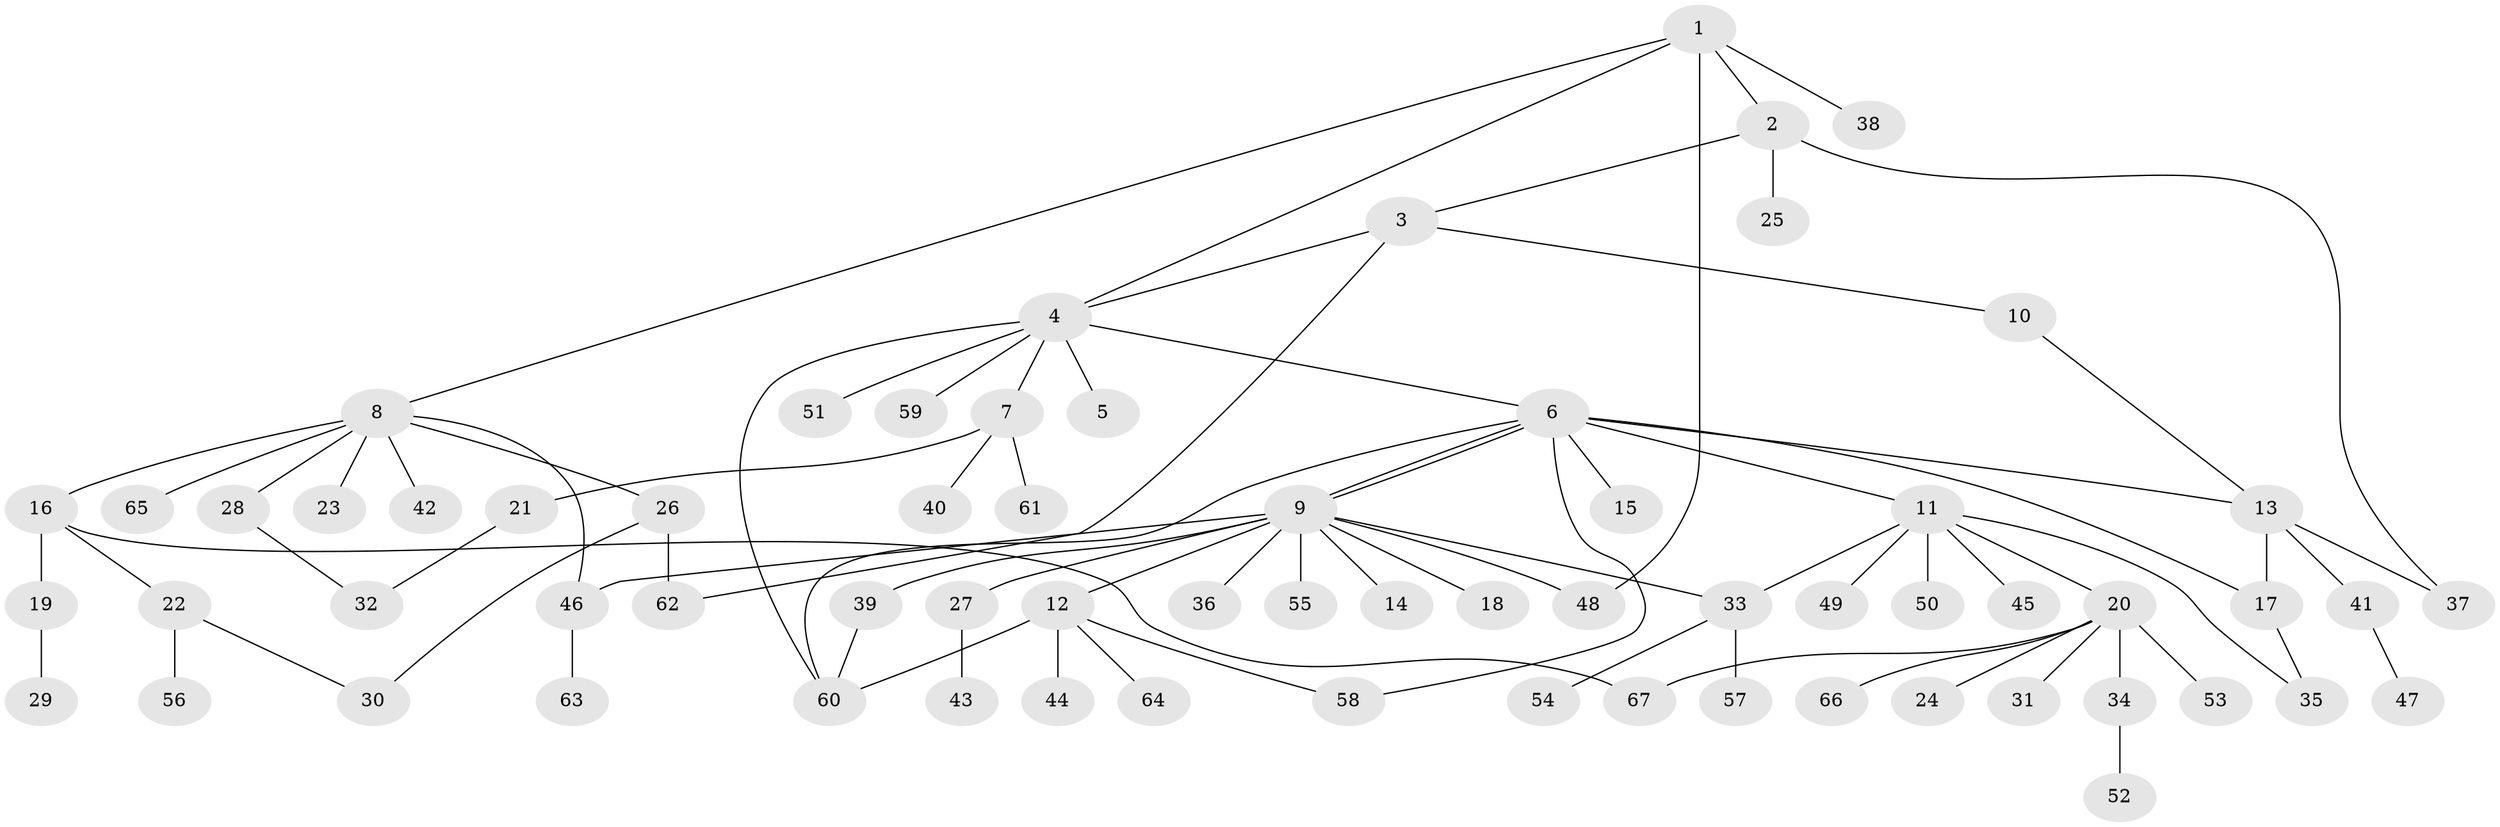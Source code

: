 // coarse degree distribution, {6: 0.058823529411764705, 9: 0.0196078431372549, 1: 0.5098039215686274, 11: 0.0196078431372549, 3: 0.0784313725490196, 8: 0.0196078431372549, 12: 0.0196078431372549, 2: 0.21568627450980393, 4: 0.058823529411764705}
// Generated by graph-tools (version 1.1) at 2025/23/03/03/25 07:23:50]
// undirected, 67 vertices, 83 edges
graph export_dot {
graph [start="1"]
  node [color=gray90,style=filled];
  1;
  2;
  3;
  4;
  5;
  6;
  7;
  8;
  9;
  10;
  11;
  12;
  13;
  14;
  15;
  16;
  17;
  18;
  19;
  20;
  21;
  22;
  23;
  24;
  25;
  26;
  27;
  28;
  29;
  30;
  31;
  32;
  33;
  34;
  35;
  36;
  37;
  38;
  39;
  40;
  41;
  42;
  43;
  44;
  45;
  46;
  47;
  48;
  49;
  50;
  51;
  52;
  53;
  54;
  55;
  56;
  57;
  58;
  59;
  60;
  61;
  62;
  63;
  64;
  65;
  66;
  67;
  1 -- 2;
  1 -- 4;
  1 -- 8;
  1 -- 38;
  1 -- 48;
  2 -- 3;
  2 -- 25;
  2 -- 37;
  3 -- 4;
  3 -- 10;
  3 -- 62;
  4 -- 5;
  4 -- 6;
  4 -- 7;
  4 -- 51;
  4 -- 59;
  4 -- 60;
  6 -- 9;
  6 -- 9;
  6 -- 11;
  6 -- 13;
  6 -- 15;
  6 -- 17;
  6 -- 58;
  6 -- 60;
  7 -- 21;
  7 -- 40;
  7 -- 61;
  8 -- 16;
  8 -- 23;
  8 -- 26;
  8 -- 28;
  8 -- 42;
  8 -- 46;
  8 -- 65;
  9 -- 12;
  9 -- 14;
  9 -- 18;
  9 -- 27;
  9 -- 33;
  9 -- 36;
  9 -- 39;
  9 -- 46;
  9 -- 48;
  9 -- 55;
  10 -- 13;
  11 -- 20;
  11 -- 33;
  11 -- 35;
  11 -- 45;
  11 -- 49;
  11 -- 50;
  12 -- 44;
  12 -- 58;
  12 -- 60;
  12 -- 64;
  13 -- 17;
  13 -- 37;
  13 -- 41;
  16 -- 19;
  16 -- 22;
  16 -- 67;
  17 -- 35;
  19 -- 29;
  20 -- 24;
  20 -- 31;
  20 -- 34;
  20 -- 53;
  20 -- 66;
  20 -- 67;
  21 -- 32;
  22 -- 30;
  22 -- 56;
  26 -- 30;
  26 -- 62;
  27 -- 43;
  28 -- 32;
  33 -- 54;
  33 -- 57;
  34 -- 52;
  39 -- 60;
  41 -- 47;
  46 -- 63;
}
